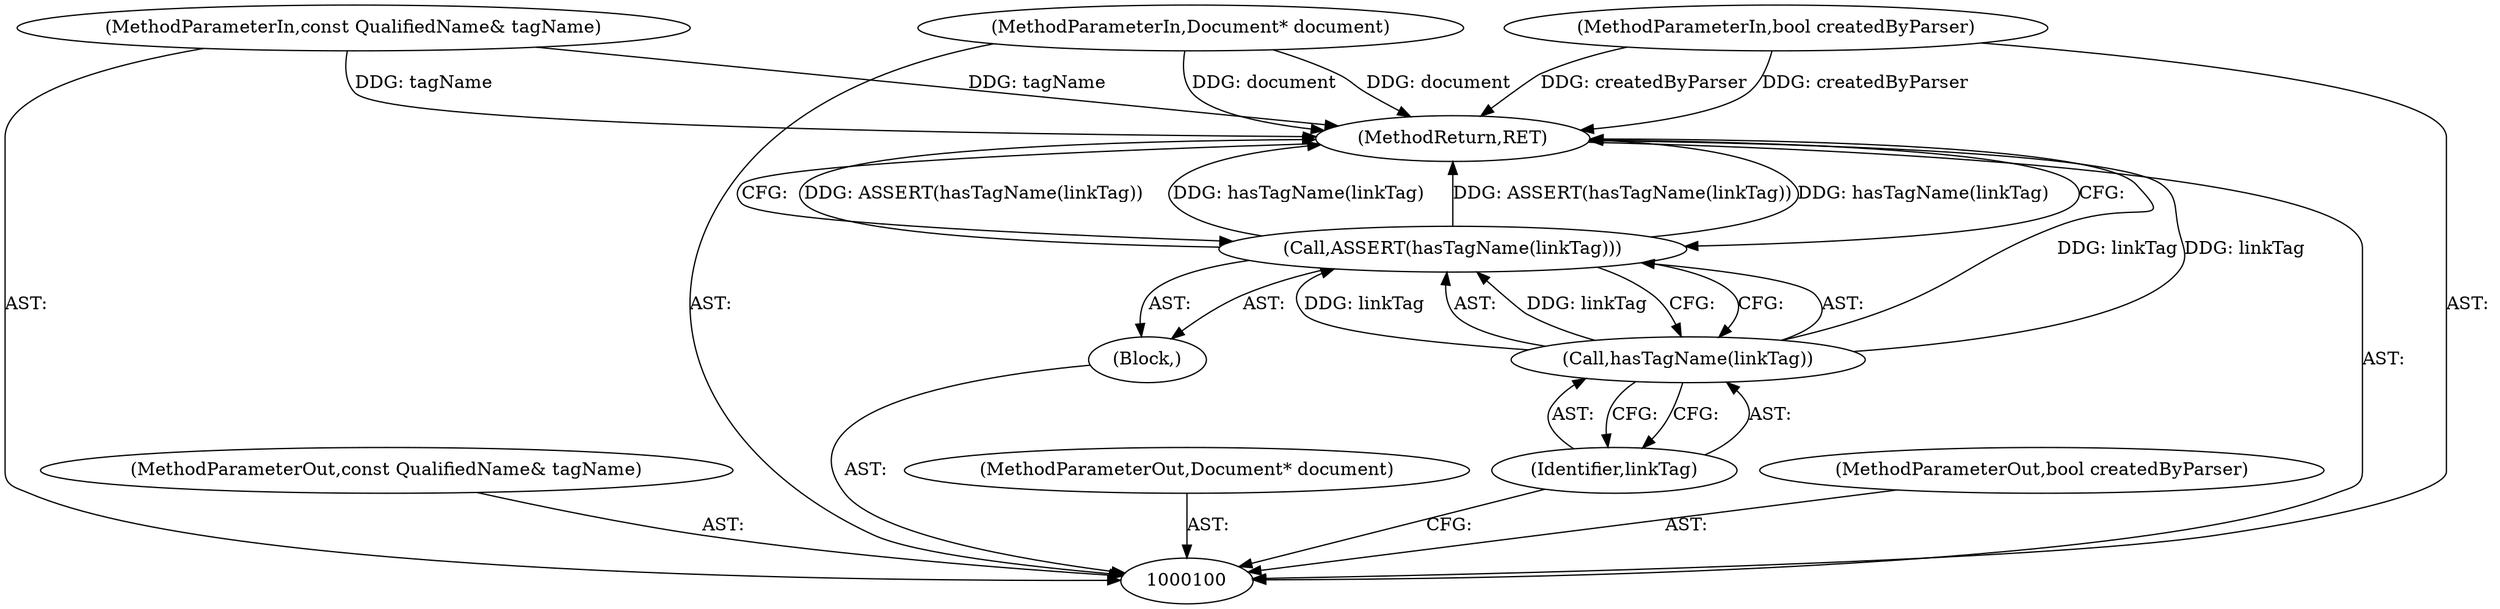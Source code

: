 digraph "0_Chrome_61b77165a1125a80f105f4382a99d9d7a1eb0cf2_0" {
"1000101" [label="(MethodParameterIn,const QualifiedName& tagName)"];
"1000124" [label="(MethodParameterOut,const QualifiedName& tagName)"];
"1000108" [label="(MethodReturn,RET)"];
"1000102" [label="(MethodParameterIn,Document* document)"];
"1000125" [label="(MethodParameterOut,Document* document)"];
"1000103" [label="(MethodParameterIn,bool createdByParser)"];
"1000126" [label="(MethodParameterOut,bool createdByParser)"];
"1000104" [label="(Block,)"];
"1000106" [label="(Call,hasTagName(linkTag))"];
"1000107" [label="(Identifier,linkTag)"];
"1000105" [label="(Call,ASSERT(hasTagName(linkTag)))"];
"1000101" -> "1000100"  [label="AST: "];
"1000101" -> "1000108"  [label="DDG: tagName"];
"1000124" -> "1000100"  [label="AST: "];
"1000108" -> "1000100"  [label="AST: "];
"1000108" -> "1000105"  [label="CFG: "];
"1000106" -> "1000108"  [label="DDG: linkTag"];
"1000105" -> "1000108"  [label="DDG: ASSERT(hasTagName(linkTag))"];
"1000105" -> "1000108"  [label="DDG: hasTagName(linkTag)"];
"1000103" -> "1000108"  [label="DDG: createdByParser"];
"1000102" -> "1000108"  [label="DDG: document"];
"1000101" -> "1000108"  [label="DDG: tagName"];
"1000102" -> "1000100"  [label="AST: "];
"1000102" -> "1000108"  [label="DDG: document"];
"1000125" -> "1000100"  [label="AST: "];
"1000103" -> "1000100"  [label="AST: "];
"1000103" -> "1000108"  [label="DDG: createdByParser"];
"1000126" -> "1000100"  [label="AST: "];
"1000104" -> "1000100"  [label="AST: "];
"1000105" -> "1000104"  [label="AST: "];
"1000106" -> "1000105"  [label="AST: "];
"1000106" -> "1000107"  [label="CFG: "];
"1000107" -> "1000106"  [label="AST: "];
"1000105" -> "1000106"  [label="CFG: "];
"1000106" -> "1000108"  [label="DDG: linkTag"];
"1000106" -> "1000105"  [label="DDG: linkTag"];
"1000107" -> "1000106"  [label="AST: "];
"1000107" -> "1000100"  [label="CFG: "];
"1000106" -> "1000107"  [label="CFG: "];
"1000105" -> "1000104"  [label="AST: "];
"1000105" -> "1000106"  [label="CFG: "];
"1000106" -> "1000105"  [label="AST: "];
"1000108" -> "1000105"  [label="CFG: "];
"1000105" -> "1000108"  [label="DDG: ASSERT(hasTagName(linkTag))"];
"1000105" -> "1000108"  [label="DDG: hasTagName(linkTag)"];
"1000106" -> "1000105"  [label="DDG: linkTag"];
}
